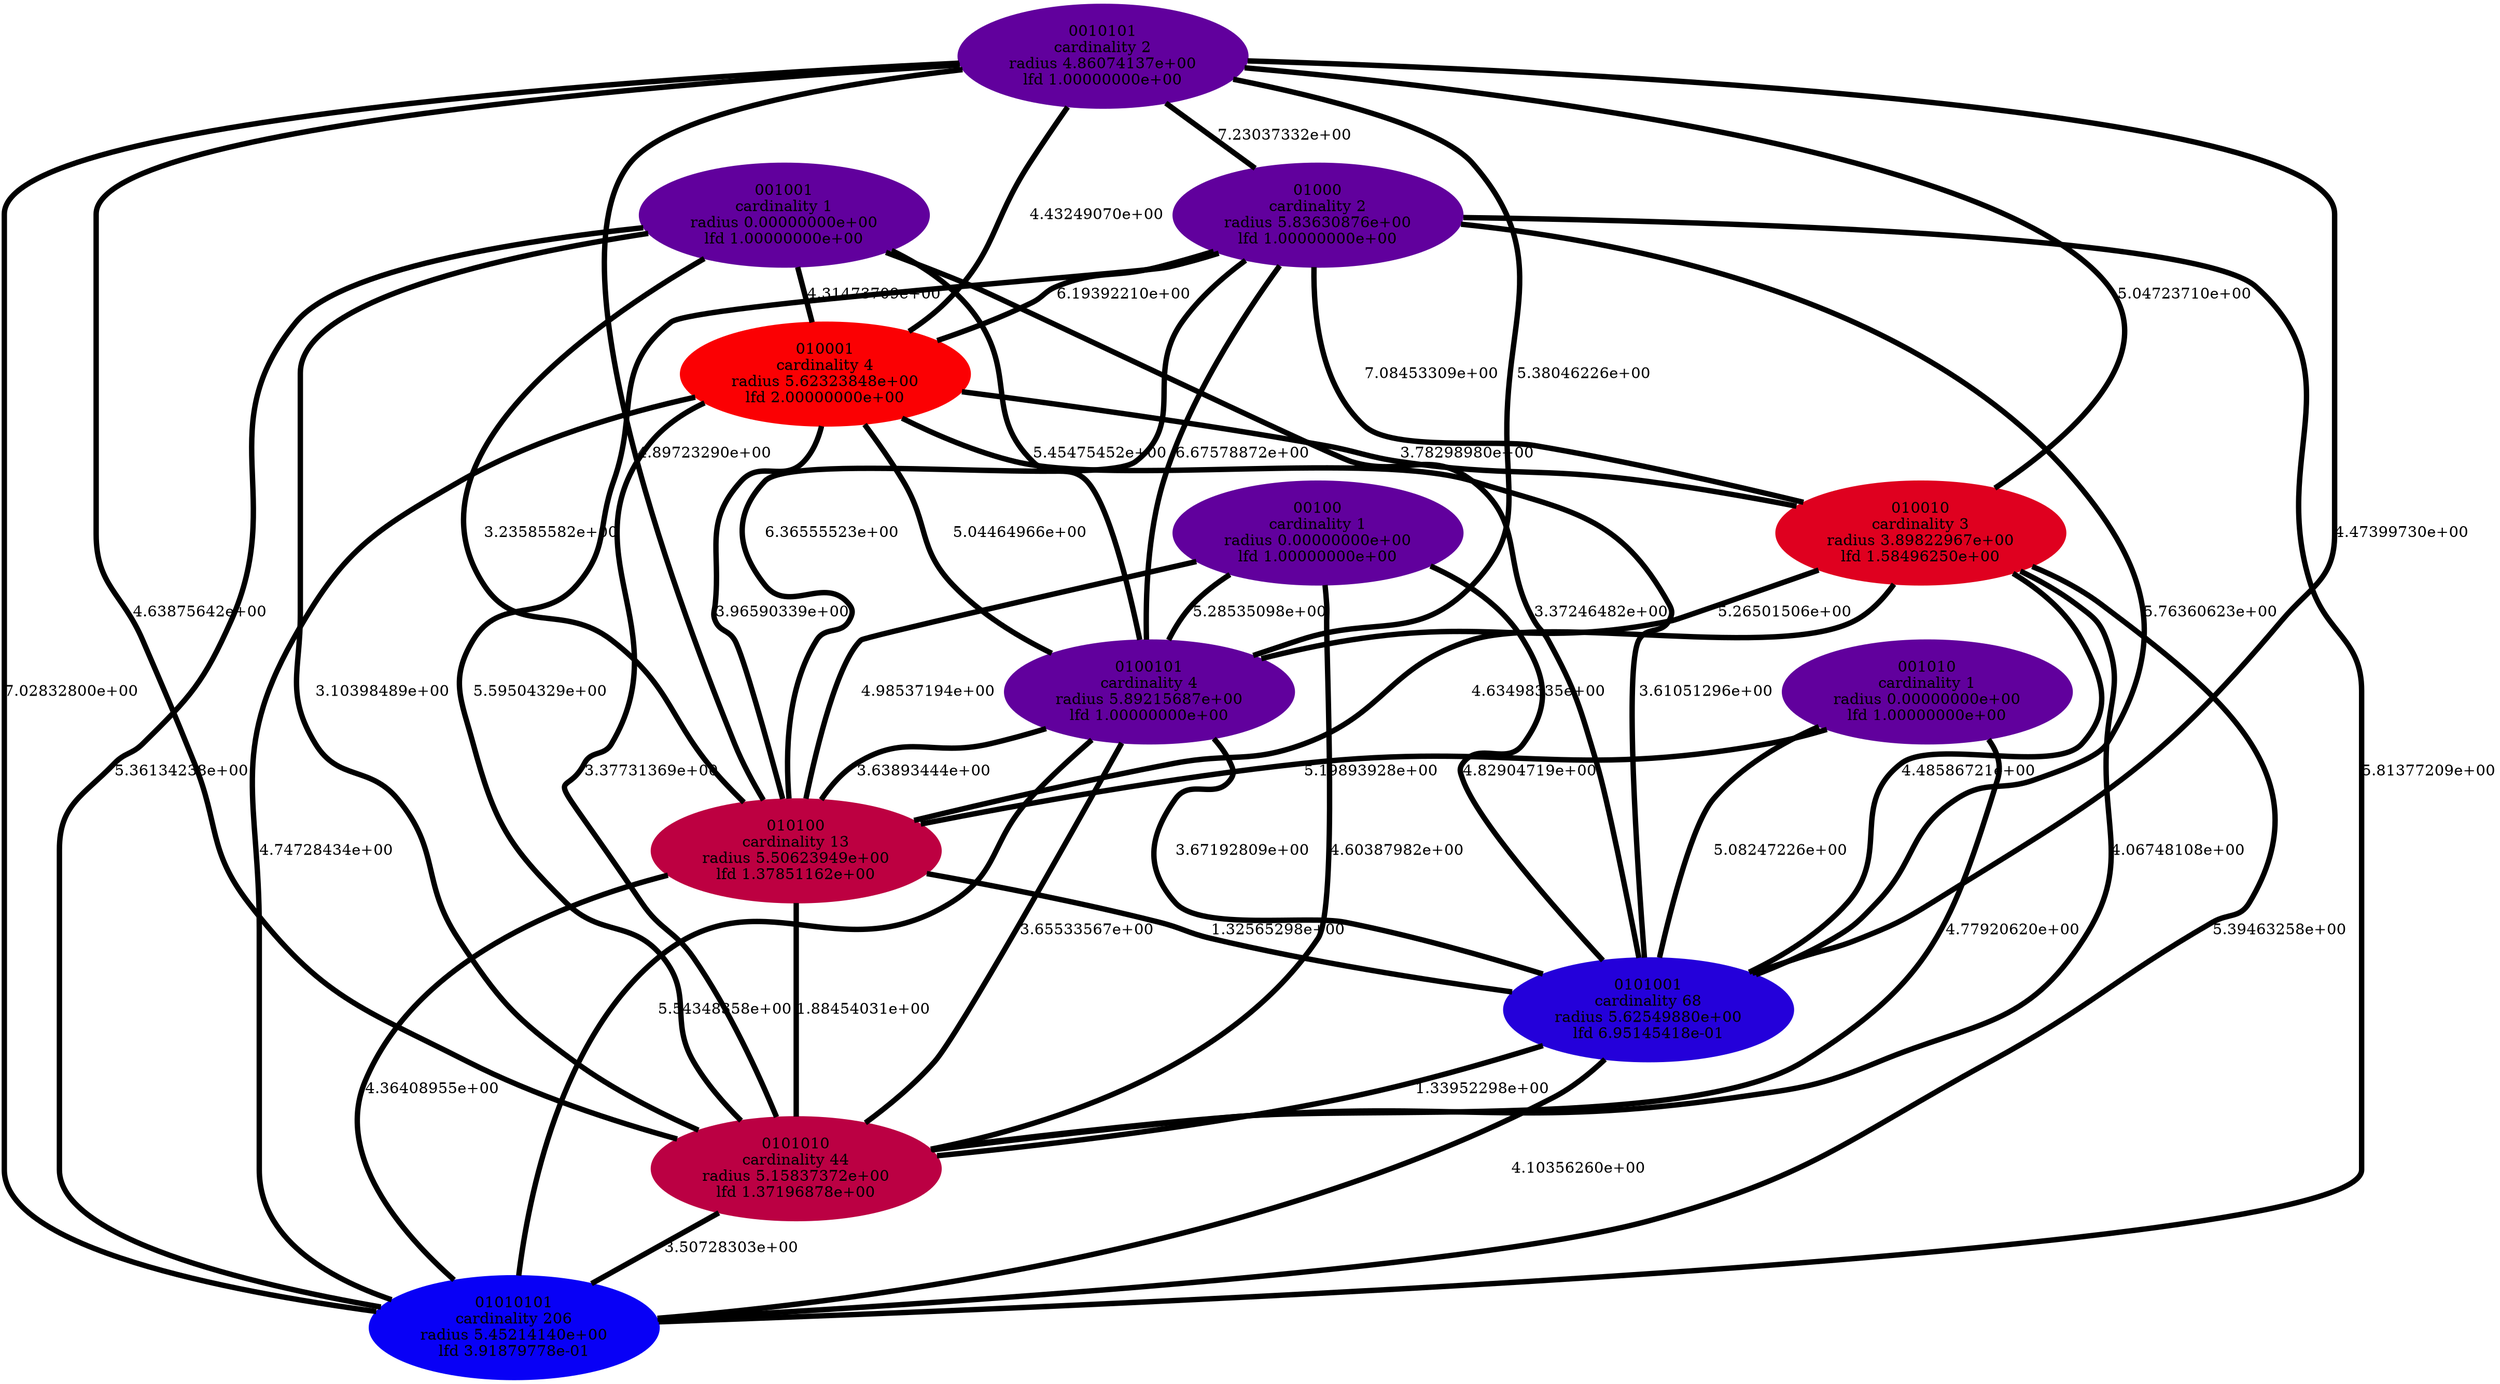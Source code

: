 graph graph_neighborhood_optimal_25 {
    edge[style=solid, penwidth="5", labeldistance="10"]
    0010101 [label="0010101\ncardinality 2\nradius 4.86074137e+00\nlfd 1.00000000e+00", color="#61009D", style="filled"]
    01000 [label="01000\ncardinality 2\nradius 5.83630876e+00\nlfd 1.00000000e+00", color="#61009D", style="filled"]
    001010 [label="001010\ncardinality 1\nradius 0.00000000e+00\nlfd 1.00000000e+00", color="#61009D", style="filled"]
    0101001 [label="0101001\ncardinality 68\nradius 5.62549880e+00\nlfd 6.95145418e-01", color="#2400DA", style="filled"]
    00100 [label="00100\ncardinality 1\nradius 0.00000000e+00\nlfd 1.00000000e+00", color="#61009D", style="filled"]
    01010101 [label="01010101\ncardinality 206\nradius 5.45214140e+00\nlfd 3.91879778e-01", color="#0800F6", style="filled"]
    0101010 [label="0101010\ncardinality 44\nradius 5.15837372e+00\nlfd 1.37196878e+00", color="#BB0043", style="filled"]
    010100 [label="010100\ncardinality 13\nradius 5.50623949e+00\nlfd 1.37851162e+00", color="#BD0041", style="filled"]
    001001 [label="001001\ncardinality 1\nradius 0.00000000e+00\nlfd 1.00000000e+00", color="#61009D", style="filled"]
    010001 [label="010001\ncardinality 4\nradius 5.62323848e+00\nlfd 2.00000000e+00", color="#FB0003", style="filled"]
    010010 [label="010010\ncardinality 3\nradius 3.89822967e+00\nlfd 1.58496250e+00", color="#DF001F", style="filled"]
    0100101 [label="0100101\ncardinality 4\nradius 5.89215687e+00\nlfd 1.00000000e+00", color="#61009D", style="filled"]
    01000 -- 010010 [label="7.08453309e+00"]
    010001 -- 0101001 [label="3.61051296e+00"]
    0010101 -- 010100 [label="4.89723290e+00"]
    001001 -- 0101010 [label="3.10398489e+00"]
    010010 -- 0101010 [label="4.06748108e+00"]
    01000 -- 010100 [label="6.36555523e+00"]
    0010101 -- 0101010 [label="4.63875642e+00"]
    010001 -- 01010101 [label="4.74728434e+00"]
    0100101 -- 01010101 [label="5.54348358e+00"]
    010010 -- 0100101 [label="5.26501506e+00"]
    001010 -- 0101001 [label="5.08247226e+00"]
    001010 -- 0101010 [label="4.77920620e+00"]
    010001 -- 010010 [label="3.78298980e+00"]
    00100 -- 0101001 [label="4.82904719e+00"]
    010010 -- 0101001 [label="4.48586721e+00"]
    01000 -- 01010101 [label="5.81377209e+00"]
    0101001 -- 01010101 [label="4.10356260e+00"]
    010001 -- 010100 [label="3.96590339e+00"]
    0010101 -- 01000 [label="7.23037332e+00"]
    00100 -- 0100101 [label="5.28535098e+00"]
    01000 -- 010001 [label="6.19392210e+00"]
    01000 -- 0100101 [label="6.67578872e+00"]
    001001 -- 0100101 [label="5.45475452e+00"]
    0101010 -- 01010101 [label="3.50728303e+00"]
    010001 -- 0101010 [label="3.37731369e+00"]
    0010101 -- 01010101 [label="7.02832800e+00"]
    01000 -- 0101001 [label="5.76360623e+00"]
    0010101 -- 0100101 [label="5.38046226e+00"]
    0100101 -- 010100 [label="3.63893444e+00"]
    010010 -- 01010101 [label="5.39463258e+00"]
    001001 -- 01010101 [label="5.36134238e+00"]
    010100 -- 0101010 [label="1.88454031e+00"]
    010100 -- 01010101 [label="4.36408955e+00"]
    001001 -- 010100 [label="3.23585582e+00"]
    010010 -- 010100 [label="4.63498335e+00"]
    01000 -- 0101010 [label="5.59504329e+00"]
    010100 -- 0101001 [label="1.32565298e+00"]
    00100 -- 010100 [label="4.98537194e+00"]
    0010101 -- 010001 [label="4.43249070e+00"]
    0100101 -- 0101010 [label="3.65533567e+00"]
    001001 -- 010001 [label="4.31473709e+00"]
    001010 -- 010100 [label="5.19893928e+00"]
    001001 -- 0101001 [label="3.37246482e+00"]
    0010101 -- 0101001 [label="4.47399730e+00"]
    0101001 -- 0101010 [label="1.33952298e+00"]
    0010101 -- 010010 [label="5.04723710e+00"]
    010001 -- 0100101 [label="5.04464966e+00"]
    00100 -- 0101010 [label="4.60387982e+00"]
    0100101 -- 0101001 [label="3.67192809e+00"]
}

